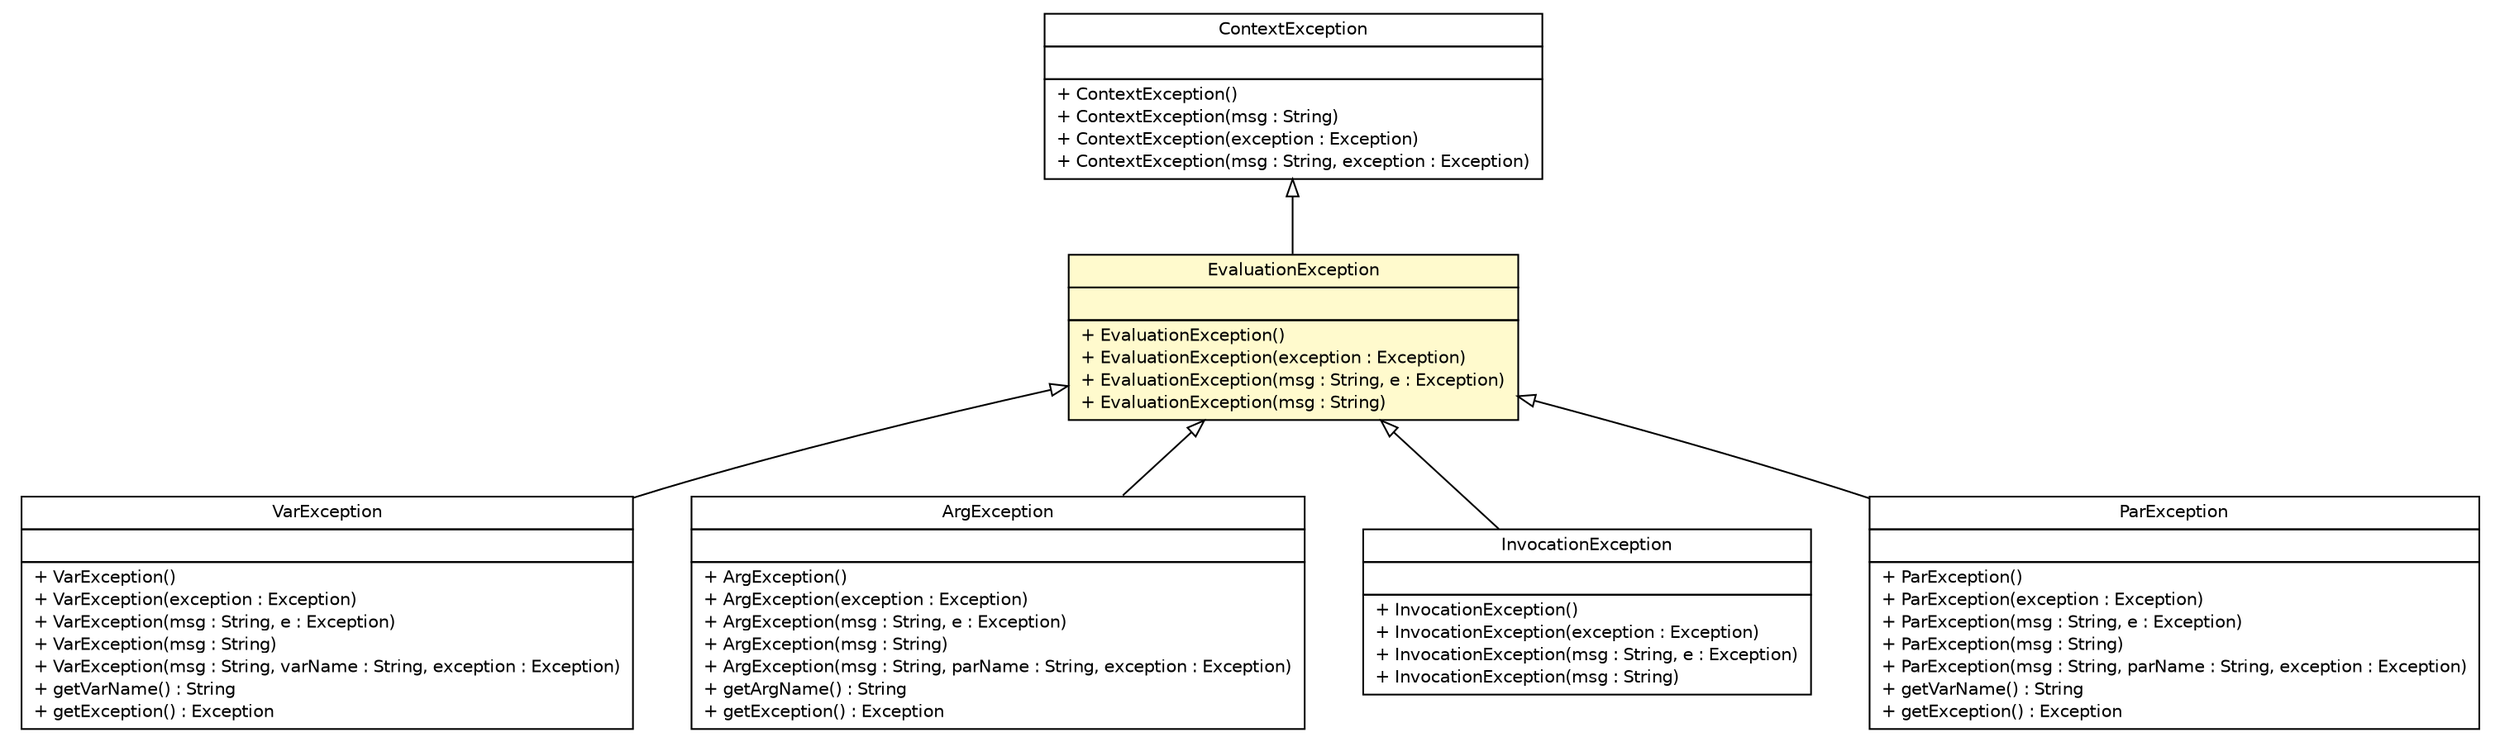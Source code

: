#!/usr/local/bin/dot
#
# Class diagram 
# Generated by UMLGraph version R5_6 (http://www.umlgraph.org/)
#

digraph G {
	edge [fontname="Helvetica",fontsize=10,labelfontname="Helvetica",labelfontsize=10];
	node [fontname="Helvetica",fontsize=10,shape=plaintext];
	nodesep=0.25;
	ranksep=0.5;
	// sorcer.service.VarException
	c211296 [label=<<table title="sorcer.service.VarException" border="0" cellborder="1" cellspacing="0" cellpadding="2" port="p" href="./VarException.html">
		<tr><td><table border="0" cellspacing="0" cellpadding="1">
<tr><td align="center" balign="center"> VarException </td></tr>
		</table></td></tr>
		<tr><td><table border="0" cellspacing="0" cellpadding="1">
<tr><td align="left" balign="left">  </td></tr>
		</table></td></tr>
		<tr><td><table border="0" cellspacing="0" cellpadding="1">
<tr><td align="left" balign="left"> + VarException() </td></tr>
<tr><td align="left" balign="left"> + VarException(exception : Exception) </td></tr>
<tr><td align="left" balign="left"> + VarException(msg : String, e : Exception) </td></tr>
<tr><td align="left" balign="left"> + VarException(msg : String) </td></tr>
<tr><td align="left" balign="left"> + VarException(msg : String, varName : String, exception : Exception) </td></tr>
<tr><td align="left" balign="left"> + getVarName() : String </td></tr>
<tr><td align="left" balign="left"> + getException() : Exception </td></tr>
		</table></td></tr>
		</table>>, URL="./VarException.html", fontname="Helvetica", fontcolor="black", fontsize=10.0];
	// sorcer.service.ContextException
	c211308 [label=<<table title="sorcer.service.ContextException" border="0" cellborder="1" cellspacing="0" cellpadding="2" port="p" href="./ContextException.html">
		<tr><td><table border="0" cellspacing="0" cellpadding="1">
<tr><td align="center" balign="center"> ContextException </td></tr>
		</table></td></tr>
		<tr><td><table border="0" cellspacing="0" cellpadding="1">
<tr><td align="left" balign="left">  </td></tr>
		</table></td></tr>
		<tr><td><table border="0" cellspacing="0" cellpadding="1">
<tr><td align="left" balign="left"> + ContextException() </td></tr>
<tr><td align="left" balign="left"> + ContextException(msg : String) </td></tr>
<tr><td align="left" balign="left"> + ContextException(exception : Exception) </td></tr>
<tr><td align="left" balign="left"> + ContextException(msg : String, exception : Exception) </td></tr>
		</table></td></tr>
		</table>>, URL="./ContextException.html", fontname="Helvetica", fontcolor="black", fontsize=10.0];
	// sorcer.service.ArgException
	c211316 [label=<<table title="sorcer.service.ArgException" border="0" cellborder="1" cellspacing="0" cellpadding="2" port="p" href="./ArgException.html">
		<tr><td><table border="0" cellspacing="0" cellpadding="1">
<tr><td align="center" balign="center"> ArgException </td></tr>
		</table></td></tr>
		<tr><td><table border="0" cellspacing="0" cellpadding="1">
<tr><td align="left" balign="left">  </td></tr>
		</table></td></tr>
		<tr><td><table border="0" cellspacing="0" cellpadding="1">
<tr><td align="left" balign="left"> + ArgException() </td></tr>
<tr><td align="left" balign="left"> + ArgException(exception : Exception) </td></tr>
<tr><td align="left" balign="left"> + ArgException(msg : String, e : Exception) </td></tr>
<tr><td align="left" balign="left"> + ArgException(msg : String) </td></tr>
<tr><td align="left" balign="left"> + ArgException(msg : String, parName : String, exception : Exception) </td></tr>
<tr><td align="left" balign="left"> + getArgName() : String </td></tr>
<tr><td align="left" balign="left"> + getException() : Exception </td></tr>
		</table></td></tr>
		</table>>, URL="./ArgException.html", fontname="Helvetica", fontcolor="black", fontsize=10.0];
	// sorcer.service.InvocationException
	c211320 [label=<<table title="sorcer.service.InvocationException" border="0" cellborder="1" cellspacing="0" cellpadding="2" port="p" href="./InvocationException.html">
		<tr><td><table border="0" cellspacing="0" cellpadding="1">
<tr><td align="center" balign="center"> InvocationException </td></tr>
		</table></td></tr>
		<tr><td><table border="0" cellspacing="0" cellpadding="1">
<tr><td align="left" balign="left">  </td></tr>
		</table></td></tr>
		<tr><td><table border="0" cellspacing="0" cellpadding="1">
<tr><td align="left" balign="left"> + InvocationException() </td></tr>
<tr><td align="left" balign="left"> + InvocationException(exception : Exception) </td></tr>
<tr><td align="left" balign="left"> + InvocationException(msg : String, e : Exception) </td></tr>
<tr><td align="left" balign="left"> + InvocationException(msg : String) </td></tr>
		</table></td></tr>
		</table>>, URL="./InvocationException.html", fontname="Helvetica", fontcolor="black", fontsize=10.0];
	// sorcer.service.EvaluationException
	c211330 [label=<<table title="sorcer.service.EvaluationException" border="0" cellborder="1" cellspacing="0" cellpadding="2" port="p" bgcolor="lemonChiffon" href="./EvaluationException.html">
		<tr><td><table border="0" cellspacing="0" cellpadding="1">
<tr><td align="center" balign="center"> EvaluationException </td></tr>
		</table></td></tr>
		<tr><td><table border="0" cellspacing="0" cellpadding="1">
<tr><td align="left" balign="left">  </td></tr>
		</table></td></tr>
		<tr><td><table border="0" cellspacing="0" cellpadding="1">
<tr><td align="left" balign="left"> + EvaluationException() </td></tr>
<tr><td align="left" balign="left"> + EvaluationException(exception : Exception) </td></tr>
<tr><td align="left" balign="left"> + EvaluationException(msg : String, e : Exception) </td></tr>
<tr><td align="left" balign="left"> + EvaluationException(msg : String) </td></tr>
		</table></td></tr>
		</table>>, URL="./EvaluationException.html", fontname="Helvetica", fontcolor="black", fontsize=10.0];
	// sorcer.core.context.model.par.ParException
	c211398 [label=<<table title="sorcer.core.context.model.par.ParException" border="0" cellborder="1" cellspacing="0" cellpadding="2" port="p" href="../core/context/model/par/ParException.html">
		<tr><td><table border="0" cellspacing="0" cellpadding="1">
<tr><td align="center" balign="center"> ParException </td></tr>
		</table></td></tr>
		<tr><td><table border="0" cellspacing="0" cellpadding="1">
<tr><td align="left" balign="left">  </td></tr>
		</table></td></tr>
		<tr><td><table border="0" cellspacing="0" cellpadding="1">
<tr><td align="left" balign="left"> + ParException() </td></tr>
<tr><td align="left" balign="left"> + ParException(exception : Exception) </td></tr>
<tr><td align="left" balign="left"> + ParException(msg : String, e : Exception) </td></tr>
<tr><td align="left" balign="left"> + ParException(msg : String) </td></tr>
<tr><td align="left" balign="left"> + ParException(msg : String, parName : String, exception : Exception) </td></tr>
<tr><td align="left" balign="left"> + getVarName() : String </td></tr>
<tr><td align="left" balign="left"> + getException() : Exception </td></tr>
		</table></td></tr>
		</table>>, URL="../core/context/model/par/ParException.html", fontname="Helvetica", fontcolor="black", fontsize=10.0];
	//sorcer.service.VarException extends sorcer.service.EvaluationException
	c211330:p -> c211296:p [dir=back,arrowtail=empty];
	//sorcer.service.ArgException extends sorcer.service.EvaluationException
	c211330:p -> c211316:p [dir=back,arrowtail=empty];
	//sorcer.service.InvocationException extends sorcer.service.EvaluationException
	c211330:p -> c211320:p [dir=back,arrowtail=empty];
	//sorcer.service.EvaluationException extends sorcer.service.ContextException
	c211308:p -> c211330:p [dir=back,arrowtail=empty];
	//sorcer.core.context.model.par.ParException extends sorcer.service.EvaluationException
	c211330:p -> c211398:p [dir=back,arrowtail=empty];
}

